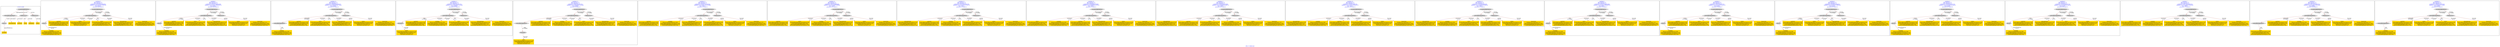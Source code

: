 digraph n0 {
fontcolor="blue"
remincross="true"
label="s08-s-17-edited.xml"
subgraph cluster_0 {
label="1-correct model"
n2[style="filled",color="white",fillcolor="lightgray",label="CulturalHeritageObject1"];
n3[style="filled",color="white",fillcolor="lightgray",label="Person1"];
n4[shape="plaintext",style="filled",fillcolor="gold",label="DESCRIPTION"];
n5[shape="plaintext",style="filled",fillcolor="gold",label="CAPTION"];
n6[shape="plaintext",style="filled",fillcolor="gold",label="TITLE"];
n7[shape="plaintext",style="filled",fillcolor="gold",label="AUTHOR"];
n8[style="filled",color="white",fillcolor="lightgray",label="EuropeanaAggregation1"];
n9[style="filled",color="white",fillcolor="lightgray",label="WebResource1"];
n10[style="filled",color="white",fillcolor="lightgray",label="WebResource2"];
n11[shape="plaintext",style="filled",fillcolor="gold",label="IMAGESRC"];
n12[shape="plaintext",style="filled",fillcolor="gold",label="VIDEO"];
}
subgraph cluster_1 {
label="candidate 0\nlink coherence:1.0\nnode coherence:1.0\nconfidence:0.38119923874659695\nmapping score:0.543733079582199\ncost:8.99954\n-precision:0.89-recall:0.8"
n14[style="filled",color="white",fillcolor="lightgray",label="CulturalHeritageObject1"];
n15[style="filled",color="white",fillcolor="lightgray",label="Person1"];
n16[style="filled",color="white",fillcolor="lightgray",label="EuropeanaAggregation1"];
n17[style="filled",color="white",fillcolor="lightgray",label="WebResource1"];
n18[shape="plaintext",style="filled",fillcolor="gold",label="IMAGESRC\n[WebResource,classLink,0.747]\n[Person,biographicalInformation,0.105]\n[CulturalHeritageObject,description,0.096]\n[CulturalHeritageObject,title,0.052]"];
n19[shape="plaintext",style="filled",fillcolor="gold",label="CAPTION\n[CulturalHeritageObject,provenance,0.307]\n[CulturalHeritageObject,description,0.284]\n[CulturalHeritageObject,title,0.243]\n[Person,biographicalInformation,0.166]"];
n20[shape="plaintext",style="filled",fillcolor="gold",label="VIDEO\n[CulturalHeritageObject,provenance,0.255]\n[CulturalHeritageObject,medium,0.254]\n[WebResource,classLink,0.25]\n[Document,classLink,0.241]"];
n21[shape="plaintext",style="filled",fillcolor="gold",label="TITLE\n[CulturalHeritageObject,description,0.346]\n[CulturalHeritageObject,title,0.265]\n[Person,biographicalInformation,0.235]\n[CulturalHeritageObject,provenance,0.154]"];
n22[shape="plaintext",style="filled",fillcolor="gold",label="AUTHOR\n[Person,nameOfThePerson,0.338]\n[CulturalHeritageObject,description,0.242]\n[CulturalHeritageObject,provenance,0.216]\n[CulturalHeritageObject,title,0.204]"];
n23[shape="plaintext",style="filled",fillcolor="gold",label="DESCRIPTION\n[CulturalHeritageObject,description,0.375]\n[Person,biographicalInformation,0.312]\n[CulturalHeritageObject,title,0.178]\n[CulturalHeritageObject,provenance,0.135]"];
}
subgraph cluster_2 {
label="candidate 1\nlink coherence:1.0\nnode coherence:1.0\nconfidence:0.38103372580291966\nmapping score:0.5436779086009732\ncost:8.99954\n-precision:0.89-recall:0.8"
n25[style="filled",color="white",fillcolor="lightgray",label="CulturalHeritageObject1"];
n26[style="filled",color="white",fillcolor="lightgray",label="Person1"];
n27[style="filled",color="white",fillcolor="lightgray",label="EuropeanaAggregation1"];
n28[style="filled",color="white",fillcolor="lightgray",label="WebResource1"];
n29[shape="plaintext",style="filled",fillcolor="gold",label="IMAGESRC\n[WebResource,classLink,0.747]\n[Person,biographicalInformation,0.105]\n[CulturalHeritageObject,description,0.096]\n[CulturalHeritageObject,title,0.052]"];
n30[shape="plaintext",style="filled",fillcolor="gold",label="CAPTION\n[CulturalHeritageObject,provenance,0.307]\n[CulturalHeritageObject,description,0.284]\n[CulturalHeritageObject,title,0.243]\n[Person,biographicalInformation,0.166]"];
n31[shape="plaintext",style="filled",fillcolor="gold",label="TITLE\n[CulturalHeritageObject,description,0.346]\n[CulturalHeritageObject,title,0.265]\n[Person,biographicalInformation,0.235]\n[CulturalHeritageObject,provenance,0.154]"];
n32[shape="plaintext",style="filled",fillcolor="gold",label="AUTHOR\n[Person,nameOfThePerson,0.338]\n[CulturalHeritageObject,description,0.242]\n[CulturalHeritageObject,provenance,0.216]\n[CulturalHeritageObject,title,0.204]"];
n33[shape="plaintext",style="filled",fillcolor="gold",label="DESCRIPTION\n[CulturalHeritageObject,description,0.375]\n[Person,biographicalInformation,0.312]\n[CulturalHeritageObject,title,0.178]\n[CulturalHeritageObject,provenance,0.135]"];
n34[shape="plaintext",style="filled",fillcolor="gold",label="VIDEO\n[CulturalHeritageObject,provenance,0.255]\n[CulturalHeritageObject,medium,0.254]\n[WebResource,classLink,0.25]\n[Document,classLink,0.241]"];
}
subgraph cluster_3 {
label="candidate 10\nlink coherence:1.0\nnode coherence:1.0\nconfidence:0.35869080003305287\nmapping score:0.5362302666776843\ncost:8.99969\n-precision:0.67-recall:0.6"
n36[style="filled",color="white",fillcolor="lightgray",label="CulturalHeritageObject1"];
n37[style="filled",color="white",fillcolor="lightgray",label="CulturalHeritageObject2"];
n38[style="filled",color="white",fillcolor="lightgray",label="EuropeanaAggregation1"];
n39[style="filled",color="white",fillcolor="lightgray",label="WebResource1"];
n40[shape="plaintext",style="filled",fillcolor="gold",label="AUTHOR\n[Person,nameOfThePerson,0.338]\n[CulturalHeritageObject,description,0.242]\n[CulturalHeritageObject,provenance,0.216]\n[CulturalHeritageObject,title,0.204]"];
n41[shape="plaintext",style="filled",fillcolor="gold",label="IMAGESRC\n[WebResource,classLink,0.747]\n[Person,biographicalInformation,0.105]\n[CulturalHeritageObject,description,0.096]\n[CulturalHeritageObject,title,0.052]"];
n42[shape="plaintext",style="filled",fillcolor="gold",label="CAPTION\n[CulturalHeritageObject,provenance,0.307]\n[CulturalHeritageObject,description,0.284]\n[CulturalHeritageObject,title,0.243]\n[Person,biographicalInformation,0.166]"];
n43[shape="plaintext",style="filled",fillcolor="gold",label="TITLE\n[CulturalHeritageObject,description,0.346]\n[CulturalHeritageObject,title,0.265]\n[Person,biographicalInformation,0.235]\n[CulturalHeritageObject,provenance,0.154]"];
n44[shape="plaintext",style="filled",fillcolor="gold",label="DESCRIPTION\n[CulturalHeritageObject,description,0.375]\n[Person,biographicalInformation,0.312]\n[CulturalHeritageObject,title,0.178]\n[CulturalHeritageObject,provenance,0.135]"];
n45[shape="plaintext",style="filled",fillcolor="gold",label="VIDEO\n[CulturalHeritageObject,provenance,0.255]\n[CulturalHeritageObject,medium,0.254]\n[WebResource,classLink,0.25]\n[Document,classLink,0.241]"];
}
subgraph cluster_4 {
label="candidate 11\nlink coherence:1.0\nnode coherence:1.0\nconfidence:0.3586205912927453\nmapping score:0.5362068637642484\ncost:8.99969\n-precision:0.67-recall:0.6"
n47[style="filled",color="white",fillcolor="lightgray",label="CulturalHeritageObject1"];
n48[style="filled",color="white",fillcolor="lightgray",label="Document1"];
n49[style="filled",color="white",fillcolor="lightgray",label="EuropeanaAggregation1"];
n50[style="filled",color="white",fillcolor="lightgray",label="WebResource1"];
n51[shape="plaintext",style="filled",fillcolor="gold",label="IMAGESRC\n[WebResource,classLink,0.747]\n[Person,biographicalInformation,0.105]\n[CulturalHeritageObject,description,0.096]\n[CulturalHeritageObject,title,0.052]"];
n52[shape="plaintext",style="filled",fillcolor="gold",label="CAPTION\n[CulturalHeritageObject,provenance,0.307]\n[CulturalHeritageObject,description,0.284]\n[CulturalHeritageObject,title,0.243]\n[Person,biographicalInformation,0.166]"];
n53[shape="plaintext",style="filled",fillcolor="gold",label="AUTHOR\n[Person,nameOfThePerson,0.338]\n[CulturalHeritageObject,description,0.242]\n[CulturalHeritageObject,provenance,0.216]\n[CulturalHeritageObject,title,0.204]"];
n54[shape="plaintext",style="filled",fillcolor="gold",label="TITLE\n[CulturalHeritageObject,description,0.346]\n[CulturalHeritageObject,title,0.265]\n[Person,biographicalInformation,0.235]\n[CulturalHeritageObject,provenance,0.154]"];
n55[shape="plaintext",style="filled",fillcolor="gold",label="VIDEO\n[CulturalHeritageObject,provenance,0.255]\n[CulturalHeritageObject,medium,0.254]\n[WebResource,classLink,0.25]\n[Document,classLink,0.241]"];
n56[shape="plaintext",style="filled",fillcolor="gold",label="DESCRIPTION\n[CulturalHeritageObject,description,0.375]\n[Person,biographicalInformation,0.312]\n[CulturalHeritageObject,title,0.178]\n[CulturalHeritageObject,provenance,0.135]"];
}
subgraph cluster_5 {
label="candidate 12\nlink coherence:1.0\nnode coherence:1.0\nconfidence:0.3586205912927453\nmapping score:0.5362068637642484\ncost:9.99968\n-precision:0.6-recall:0.6"
n58[style="filled",color="white",fillcolor="lightgray",label="CulturalHeritageObject1"];
n59[style="filled",color="white",fillcolor="lightgray",label="CulturalHeritageObject2"];
n60[style="filled",color="white",fillcolor="lightgray",label="Document2"];
n61[style="filled",color="white",fillcolor="lightgray",label="EuropeanaAggregation1"];
n62[style="filled",color="white",fillcolor="lightgray",label="WebResource1"];
n63[shape="plaintext",style="filled",fillcolor="gold",label="IMAGESRC\n[WebResource,classLink,0.747]\n[Person,biographicalInformation,0.105]\n[CulturalHeritageObject,description,0.096]\n[CulturalHeritageObject,title,0.052]"];
n64[shape="plaintext",style="filled",fillcolor="gold",label="CAPTION\n[CulturalHeritageObject,provenance,0.307]\n[CulturalHeritageObject,description,0.284]\n[CulturalHeritageObject,title,0.243]\n[Person,biographicalInformation,0.166]"];
n65[shape="plaintext",style="filled",fillcolor="gold",label="AUTHOR\n[Person,nameOfThePerson,0.338]\n[CulturalHeritageObject,description,0.242]\n[CulturalHeritageObject,provenance,0.216]\n[CulturalHeritageObject,title,0.204]"];
n66[shape="plaintext",style="filled",fillcolor="gold",label="TITLE\n[CulturalHeritageObject,description,0.346]\n[CulturalHeritageObject,title,0.265]\n[Person,biographicalInformation,0.235]\n[CulturalHeritageObject,provenance,0.154]"];
n67[shape="plaintext",style="filled",fillcolor="gold",label="VIDEO\n[CulturalHeritageObject,provenance,0.255]\n[CulturalHeritageObject,medium,0.254]\n[WebResource,classLink,0.25]\n[Document,classLink,0.241]"];
n68[shape="plaintext",style="filled",fillcolor="gold",label="DESCRIPTION\n[CulturalHeritageObject,description,0.375]\n[Person,biographicalInformation,0.312]\n[CulturalHeritageObject,title,0.178]\n[CulturalHeritageObject,provenance,0.135]"];
}
subgraph cluster_6 {
label="candidate 13\nlink coherence:1.0\nnode coherence:1.0\nconfidence:0.34149227241282626\nmapping score:0.5582752019153865\ncost:7.99972\n-precision:0.5-recall:0.4"
n70[style="filled",color="white",fillcolor="lightgray",label="EuropeanaAggregation1"];
n71[style="filled",color="white",fillcolor="lightgray",label="CulturalHeritageObject1"];
n72[style="filled",color="white",fillcolor="lightgray",label="WebResource1"];
n73[shape="plaintext",style="filled",fillcolor="gold",label="IMAGESRC\n[WebResource,classLink,0.747]\n[Person,biographicalInformation,0.105]\n[CulturalHeritageObject,description,0.096]\n[CulturalHeritageObject,title,0.052]"];
n74[shape="plaintext",style="filled",fillcolor="gold",label="CAPTION\n[CulturalHeritageObject,provenance,0.307]\n[CulturalHeritageObject,description,0.284]\n[CulturalHeritageObject,title,0.243]\n[Person,biographicalInformation,0.166]"];
n75[shape="plaintext",style="filled",fillcolor="gold",label="AUTHOR\n[Person,nameOfThePerson,0.338]\n[CulturalHeritageObject,description,0.242]\n[CulturalHeritageObject,provenance,0.216]\n[CulturalHeritageObject,title,0.204]"];
n76[shape="plaintext",style="filled",fillcolor="gold",label="DESCRIPTION\n[CulturalHeritageObject,description,0.375]\n[Person,biographicalInformation,0.312]\n[CulturalHeritageObject,title,0.178]\n[CulturalHeritageObject,provenance,0.135]"];
n77[shape="plaintext",style="filled",fillcolor="gold",label="TITLE\n[CulturalHeritageObject,description,0.346]\n[CulturalHeritageObject,title,0.265]\n[Person,biographicalInformation,0.235]\n[CulturalHeritageObject,provenance,0.154]"];
n78[shape="plaintext",style="filled",fillcolor="gold",label="VIDEO\n[CulturalHeritageObject,provenance,0.255]\n[CulturalHeritageObject,medium,0.254]\n[WebResource,classLink,0.25]\n[Document,classLink,0.241]"];
}
subgraph cluster_7 {
label="candidate 14\nlink coherence:1.0\nnode coherence:1.0\nconfidence:0.340270708663859\nmapping score:0.557868013999064\ncost:7.99972\n-precision:0.62-recall:0.5"
n80[style="filled",color="white",fillcolor="lightgray",label="EuropeanaAggregation1"];
n81[style="filled",color="white",fillcolor="lightgray",label="CulturalHeritageObject1"];
n82[style="filled",color="white",fillcolor="lightgray",label="WebResource1"];
n83[shape="plaintext",style="filled",fillcolor="gold",label="IMAGESRC\n[WebResource,classLink,0.747]\n[Person,biographicalInformation,0.105]\n[CulturalHeritageObject,description,0.096]\n[CulturalHeritageObject,title,0.052]"];
n84[shape="plaintext",style="filled",fillcolor="gold",label="CAPTION\n[CulturalHeritageObject,provenance,0.307]\n[CulturalHeritageObject,description,0.284]\n[CulturalHeritageObject,title,0.243]\n[Person,biographicalInformation,0.166]"];
n85[shape="plaintext",style="filled",fillcolor="gold",label="TITLE\n[CulturalHeritageObject,description,0.346]\n[CulturalHeritageObject,title,0.265]\n[Person,biographicalInformation,0.235]\n[CulturalHeritageObject,provenance,0.154]"];
n86[shape="plaintext",style="filled",fillcolor="gold",label="AUTHOR\n[Person,nameOfThePerson,0.338]\n[CulturalHeritageObject,description,0.242]\n[CulturalHeritageObject,provenance,0.216]\n[CulturalHeritageObject,title,0.204]"];
n87[shape="plaintext",style="filled",fillcolor="gold",label="DESCRIPTION\n[CulturalHeritageObject,description,0.375]\n[Person,biographicalInformation,0.312]\n[CulturalHeritageObject,title,0.178]\n[CulturalHeritageObject,provenance,0.135]"];
n88[shape="plaintext",style="filled",fillcolor="gold",label="VIDEO\n[CulturalHeritageObject,provenance,0.255]\n[CulturalHeritageObject,medium,0.254]\n[WebResource,classLink,0.25]\n[Document,classLink,0.241]"];
}
subgraph cluster_8 {
label="candidate 15\nlink coherence:1.0\nnode coherence:1.0\nconfidence:0.33222836204091893\nmapping score:0.5551872317914174\ncost:7.99972\n-precision:0.5-recall:0.4"
n90[style="filled",color="white",fillcolor="lightgray",label="EuropeanaAggregation1"];
n91[style="filled",color="white",fillcolor="lightgray",label="CulturalHeritageObject1"];
n92[style="filled",color="white",fillcolor="lightgray",label="WebResource1"];
n93[shape="plaintext",style="filled",fillcolor="gold",label="IMAGESRC\n[WebResource,classLink,0.747]\n[Person,biographicalInformation,0.105]\n[CulturalHeritageObject,description,0.096]\n[CulturalHeritageObject,title,0.052]"];
n94[shape="plaintext",style="filled",fillcolor="gold",label="DESCRIPTION\n[CulturalHeritageObject,description,0.375]\n[Person,biographicalInformation,0.312]\n[CulturalHeritageObject,title,0.178]\n[CulturalHeritageObject,provenance,0.135]"];
n95[shape="plaintext",style="filled",fillcolor="gold",label="CAPTION\n[CulturalHeritageObject,provenance,0.307]\n[CulturalHeritageObject,description,0.284]\n[CulturalHeritageObject,title,0.243]\n[Person,biographicalInformation,0.166]"];
n96[shape="plaintext",style="filled",fillcolor="gold",label="AUTHOR\n[Person,nameOfThePerson,0.338]\n[CulturalHeritageObject,description,0.242]\n[CulturalHeritageObject,provenance,0.216]\n[CulturalHeritageObject,title,0.204]"];
n97[shape="plaintext",style="filled",fillcolor="gold",label="TITLE\n[CulturalHeritageObject,description,0.346]\n[CulturalHeritageObject,title,0.265]\n[Person,biographicalInformation,0.235]\n[CulturalHeritageObject,provenance,0.154]"];
n98[shape="plaintext",style="filled",fillcolor="gold",label="VIDEO\n[CulturalHeritageObject,provenance,0.255]\n[CulturalHeritageObject,medium,0.254]\n[WebResource,classLink,0.25]\n[Document,classLink,0.241]"];
}
subgraph cluster_9 {
label="candidate 16\nlink coherence:1.0\nnode coherence:1.0\nconfidence:0.33164849611028907\nmapping score:0.5549939431478741\ncost:7.99972\n-precision:0.5-recall:0.4"
n100[style="filled",color="white",fillcolor="lightgray",label="EuropeanaAggregation1"];
n101[style="filled",color="white",fillcolor="lightgray",label="CulturalHeritageObject1"];
n102[style="filled",color="white",fillcolor="lightgray",label="WebResource1"];
n103[shape="plaintext",style="filled",fillcolor="gold",label="IMAGESRC\n[WebResource,classLink,0.747]\n[Person,biographicalInformation,0.105]\n[CulturalHeritageObject,description,0.096]\n[CulturalHeritageObject,title,0.052]"];
n104[shape="plaintext",style="filled",fillcolor="gold",label="TITLE\n[CulturalHeritageObject,description,0.346]\n[CulturalHeritageObject,title,0.265]\n[Person,biographicalInformation,0.235]\n[CulturalHeritageObject,provenance,0.154]"];
n105[shape="plaintext",style="filled",fillcolor="gold",label="AUTHOR\n[Person,nameOfThePerson,0.338]\n[CulturalHeritageObject,description,0.242]\n[CulturalHeritageObject,provenance,0.216]\n[CulturalHeritageObject,title,0.204]"];
n106[shape="plaintext",style="filled",fillcolor="gold",label="CAPTION\n[CulturalHeritageObject,provenance,0.307]\n[CulturalHeritageObject,description,0.284]\n[CulturalHeritageObject,title,0.243]\n[Person,biographicalInformation,0.166]"];
n107[shape="plaintext",style="filled",fillcolor="gold",label="DESCRIPTION\n[CulturalHeritageObject,description,0.375]\n[Person,biographicalInformation,0.312]\n[CulturalHeritageObject,title,0.178]\n[CulturalHeritageObject,provenance,0.135]"];
n108[shape="plaintext",style="filled",fillcolor="gold",label="VIDEO\n[CulturalHeritageObject,provenance,0.255]\n[CulturalHeritageObject,medium,0.254]\n[WebResource,classLink,0.25]\n[Document,classLink,0.241]"];
}
subgraph cluster_10 {
label="candidate 17\nlink coherence:1.0\nnode coherence:1.0\nconfidence:0.3250919591475993\nmapping score:0.5528084308269775\ncost:7.99972\n-precision:0.62-recall:0.5"
n110[style="filled",color="white",fillcolor="lightgray",label="EuropeanaAggregation1"];
n111[style="filled",color="white",fillcolor="lightgray",label="CulturalHeritageObject1"];
n112[style="filled",color="white",fillcolor="lightgray",label="WebResource1"];
n113[shape="plaintext",style="filled",fillcolor="gold",label="IMAGESRC\n[WebResource,classLink,0.747]\n[Person,biographicalInformation,0.105]\n[CulturalHeritageObject,description,0.096]\n[CulturalHeritageObject,title,0.052]"];
n114[shape="plaintext",style="filled",fillcolor="gold",label="DESCRIPTION\n[CulturalHeritageObject,description,0.375]\n[Person,biographicalInformation,0.312]\n[CulturalHeritageObject,title,0.178]\n[CulturalHeritageObject,provenance,0.135]"];
n115[shape="plaintext",style="filled",fillcolor="gold",label="CAPTION\n[CulturalHeritageObject,provenance,0.307]\n[CulturalHeritageObject,description,0.284]\n[CulturalHeritageObject,title,0.243]\n[Person,biographicalInformation,0.166]"];
n116[shape="plaintext",style="filled",fillcolor="gold",label="TITLE\n[CulturalHeritageObject,description,0.346]\n[CulturalHeritageObject,title,0.265]\n[Person,biographicalInformation,0.235]\n[CulturalHeritageObject,provenance,0.154]"];
n117[shape="plaintext",style="filled",fillcolor="gold",label="AUTHOR\n[Person,nameOfThePerson,0.338]\n[CulturalHeritageObject,description,0.242]\n[CulturalHeritageObject,provenance,0.216]\n[CulturalHeritageObject,title,0.204]"];
n118[shape="plaintext",style="filled",fillcolor="gold",label="VIDEO\n[CulturalHeritageObject,provenance,0.255]\n[CulturalHeritageObject,medium,0.254]\n[WebResource,classLink,0.25]\n[Document,classLink,0.241]"];
}
subgraph cluster_11 {
label="candidate 18\nlink coherence:1.0\nnode coherence:1.0\nconfidence:0.323606149487349\nmapping score:0.5523131609402274\ncost:7.99972\n-precision:0.38-recall:0.3"
n120[style="filled",color="white",fillcolor="lightgray",label="EuropeanaAggregation1"];
n121[style="filled",color="white",fillcolor="lightgray",label="CulturalHeritageObject1"];
n122[style="filled",color="white",fillcolor="lightgray",label="WebResource1"];
n123[shape="plaintext",style="filled",fillcolor="gold",label="IMAGESRC\n[WebResource,classLink,0.747]\n[Person,biographicalInformation,0.105]\n[CulturalHeritageObject,description,0.096]\n[CulturalHeritageObject,title,0.052]"];
n124[shape="plaintext",style="filled",fillcolor="gold",label="DESCRIPTION\n[CulturalHeritageObject,description,0.375]\n[Person,biographicalInformation,0.312]\n[CulturalHeritageObject,title,0.178]\n[CulturalHeritageObject,provenance,0.135]"];
n125[shape="plaintext",style="filled",fillcolor="gold",label="AUTHOR\n[Person,nameOfThePerson,0.338]\n[CulturalHeritageObject,description,0.242]\n[CulturalHeritageObject,provenance,0.216]\n[CulturalHeritageObject,title,0.204]"];
n126[shape="plaintext",style="filled",fillcolor="gold",label="CAPTION\n[CulturalHeritageObject,provenance,0.307]\n[CulturalHeritageObject,description,0.284]\n[CulturalHeritageObject,title,0.243]\n[Person,biographicalInformation,0.166]"];
n127[shape="plaintext",style="filled",fillcolor="gold",label="TITLE\n[CulturalHeritageObject,description,0.346]\n[CulturalHeritageObject,title,0.265]\n[Person,biographicalInformation,0.235]\n[CulturalHeritageObject,provenance,0.154]"];
n128[shape="plaintext",style="filled",fillcolor="gold",label="VIDEO\n[CulturalHeritageObject,provenance,0.255]\n[CulturalHeritageObject,medium,0.254]\n[WebResource,classLink,0.25]\n[Document,classLink,0.241]"];
}
subgraph cluster_12 {
label="candidate 19\nlink coherence:1.0\nnode coherence:1.0\nconfidence:0.3167849294834395\nmapping score:0.5500394209389242\ncost:7.99972\n-precision:0.5-recall:0.4"
n130[style="filled",color="white",fillcolor="lightgray",label="EuropeanaAggregation1"];
n131[style="filled",color="white",fillcolor="lightgray",label="CulturalHeritageObject1"];
n132[style="filled",color="white",fillcolor="lightgray",label="WebResource1"];
n133[shape="plaintext",style="filled",fillcolor="gold",label="IMAGESRC\n[WebResource,classLink,0.747]\n[Person,biographicalInformation,0.105]\n[CulturalHeritageObject,description,0.096]\n[CulturalHeritageObject,title,0.052]"];
n134[shape="plaintext",style="filled",fillcolor="gold",label="DESCRIPTION\n[CulturalHeritageObject,description,0.375]\n[Person,biographicalInformation,0.312]\n[CulturalHeritageObject,title,0.178]\n[CulturalHeritageObject,provenance,0.135]"];
n135[shape="plaintext",style="filled",fillcolor="gold",label="AUTHOR\n[Person,nameOfThePerson,0.338]\n[CulturalHeritageObject,description,0.242]\n[CulturalHeritageObject,provenance,0.216]\n[CulturalHeritageObject,title,0.204]"];
n136[shape="plaintext",style="filled",fillcolor="gold",label="TITLE\n[CulturalHeritageObject,description,0.346]\n[CulturalHeritageObject,title,0.265]\n[Person,biographicalInformation,0.235]\n[CulturalHeritageObject,provenance,0.154]"];
n137[shape="plaintext",style="filled",fillcolor="gold",label="CAPTION\n[CulturalHeritageObject,provenance,0.307]\n[CulturalHeritageObject,description,0.284]\n[CulturalHeritageObject,title,0.243]\n[Person,biographicalInformation,0.166]"];
n138[shape="plaintext",style="filled",fillcolor="gold",label="VIDEO\n[CulturalHeritageObject,provenance,0.255]\n[CulturalHeritageObject,medium,0.254]\n[WebResource,classLink,0.25]\n[Document,classLink,0.241]"];
}
subgraph cluster_13 {
label="candidate 2\nlink coherence:1.0\nnode coherence:1.0\nconfidence:0.38103372580291966\nmapping score:0.5436779086009732\ncost:8.99971\n-precision:0.78-recall:0.7"
n140[style="filled",color="white",fillcolor="lightgray",label="CulturalHeritageObject1"];
n141[style="filled",color="white",fillcolor="lightgray",label="Person2"];
n142[style="filled",color="white",fillcolor="lightgray",label="EuropeanaAggregation1"];
n143[style="filled",color="white",fillcolor="lightgray",label="WebResource1"];
n144[shape="plaintext",style="filled",fillcolor="gold",label="AUTHOR\n[Person,nameOfThePerson,0.338]\n[CulturalHeritageObject,description,0.242]\n[CulturalHeritageObject,provenance,0.216]\n[CulturalHeritageObject,title,0.204]"];
n145[shape="plaintext",style="filled",fillcolor="gold",label="IMAGESRC\n[WebResource,classLink,0.747]\n[Person,biographicalInformation,0.105]\n[CulturalHeritageObject,description,0.096]\n[CulturalHeritageObject,title,0.052]"];
n146[shape="plaintext",style="filled",fillcolor="gold",label="CAPTION\n[CulturalHeritageObject,provenance,0.307]\n[CulturalHeritageObject,description,0.284]\n[CulturalHeritageObject,title,0.243]\n[Person,biographicalInformation,0.166]"];
n147[shape="plaintext",style="filled",fillcolor="gold",label="TITLE\n[CulturalHeritageObject,description,0.346]\n[CulturalHeritageObject,title,0.265]\n[Person,biographicalInformation,0.235]\n[CulturalHeritageObject,provenance,0.154]"];
n148[shape="plaintext",style="filled",fillcolor="gold",label="DESCRIPTION\n[CulturalHeritageObject,description,0.375]\n[Person,biographicalInformation,0.312]\n[CulturalHeritageObject,title,0.178]\n[CulturalHeritageObject,provenance,0.135]"];
n149[shape="plaintext",style="filled",fillcolor="gold",label="VIDEO\n[CulturalHeritageObject,provenance,0.255]\n[CulturalHeritageObject,medium,0.254]\n[WebResource,classLink,0.25]\n[Document,classLink,0.241]"];
}
subgraph cluster_14 {
label="candidate 3\nlink coherence:1.0\nnode coherence:1.0\nconfidence:0.3626136344337257\nmapping score:0.5375378781445752\ncost:8.99954\n-precision:0.78-recall:0.7"
n151[style="filled",color="white",fillcolor="lightgray",label="CulturalHeritageObject1"];
n152[style="filled",color="white",fillcolor="lightgray",label="Person1"];
n153[style="filled",color="white",fillcolor="lightgray",label="EuropeanaAggregation1"];
n154[style="filled",color="white",fillcolor="lightgray",label="WebResource1"];
n155[shape="plaintext",style="filled",fillcolor="gold",label="IMAGESRC\n[WebResource,classLink,0.747]\n[Person,biographicalInformation,0.105]\n[CulturalHeritageObject,description,0.096]\n[CulturalHeritageObject,title,0.052]"];
n156[shape="plaintext",style="filled",fillcolor="gold",label="CAPTION\n[CulturalHeritageObject,provenance,0.307]\n[CulturalHeritageObject,description,0.284]\n[CulturalHeritageObject,title,0.243]\n[Person,biographicalInformation,0.166]"];
n157[shape="plaintext",style="filled",fillcolor="gold",label="TITLE\n[CulturalHeritageObject,description,0.346]\n[CulturalHeritageObject,title,0.265]\n[Person,biographicalInformation,0.235]\n[CulturalHeritageObject,provenance,0.154]"];
n158[shape="plaintext",style="filled",fillcolor="gold",label="AUTHOR\n[Person,nameOfThePerson,0.338]\n[CulturalHeritageObject,description,0.242]\n[CulturalHeritageObject,provenance,0.216]\n[CulturalHeritageObject,title,0.204]"];
n159[shape="plaintext",style="filled",fillcolor="gold",label="DESCRIPTION\n[CulturalHeritageObject,description,0.375]\n[Person,biographicalInformation,0.312]\n[CulturalHeritageObject,title,0.178]\n[CulturalHeritageObject,provenance,0.135]"];
n160[shape="plaintext",style="filled",fillcolor="gold",label="VIDEO\n[CulturalHeritageObject,provenance,0.255]\n[CulturalHeritageObject,medium,0.254]\n[WebResource,classLink,0.25]\n[Document,classLink,0.241]"];
}
subgraph cluster_15 {
label="candidate 4\nlink coherence:1.0\nnode coherence:1.0\nconfidence:0.3619698132644529\nmapping score:0.5373232710881509\ncost:8.99954\n-precision:0.67-recall:0.6"
n162[style="filled",color="white",fillcolor="lightgray",label="CulturalHeritageObject1"];
n163[style="filled",color="white",fillcolor="lightgray",label="Person1"];
n164[style="filled",color="white",fillcolor="lightgray",label="EuropeanaAggregation1"];
n165[style="filled",color="white",fillcolor="lightgray",label="WebResource1"];
n166[shape="plaintext",style="filled",fillcolor="gold",label="IMAGESRC\n[WebResource,classLink,0.747]\n[Person,biographicalInformation,0.105]\n[CulturalHeritageObject,description,0.096]\n[CulturalHeritageObject,title,0.052]"];
n167[shape="plaintext",style="filled",fillcolor="gold",label="CAPTION\n[CulturalHeritageObject,provenance,0.307]\n[CulturalHeritageObject,description,0.284]\n[CulturalHeritageObject,title,0.243]\n[Person,biographicalInformation,0.166]"];
n168[shape="plaintext",style="filled",fillcolor="gold",label="VIDEO\n[CulturalHeritageObject,provenance,0.255]\n[CulturalHeritageObject,medium,0.254]\n[WebResource,classLink,0.25]\n[Document,classLink,0.241]"];
n169[shape="plaintext",style="filled",fillcolor="gold",label="DESCRIPTION\n[CulturalHeritageObject,description,0.375]\n[Person,biographicalInformation,0.312]\n[CulturalHeritageObject,title,0.178]\n[CulturalHeritageObject,provenance,0.135]"];
n170[shape="plaintext",style="filled",fillcolor="gold",label="AUTHOR\n[Person,nameOfThePerson,0.338]\n[CulturalHeritageObject,description,0.242]\n[CulturalHeritageObject,provenance,0.216]\n[CulturalHeritageObject,title,0.204]"];
n171[shape="plaintext",style="filled",fillcolor="gold",label="TITLE\n[CulturalHeritageObject,description,0.346]\n[CulturalHeritageObject,title,0.265]\n[Person,biographicalInformation,0.235]\n[CulturalHeritageObject,provenance,0.154]"];
}
subgraph cluster_16 {
label="candidate 5\nlink coherence:1.0\nnode coherence:1.0\nconfidence:0.3618043003207756\nmapping score:0.5372681001069252\ncost:8.99954\n-precision:0.67-recall:0.6"
n173[style="filled",color="white",fillcolor="lightgray",label="CulturalHeritageObject1"];
n174[style="filled",color="white",fillcolor="lightgray",label="Person1"];
n175[style="filled",color="white",fillcolor="lightgray",label="EuropeanaAggregation1"];
n176[style="filled",color="white",fillcolor="lightgray",label="WebResource1"];
n177[shape="plaintext",style="filled",fillcolor="gold",label="IMAGESRC\n[WebResource,classLink,0.747]\n[Person,biographicalInformation,0.105]\n[CulturalHeritageObject,description,0.096]\n[CulturalHeritageObject,title,0.052]"];
n178[shape="plaintext",style="filled",fillcolor="gold",label="CAPTION\n[CulturalHeritageObject,provenance,0.307]\n[CulturalHeritageObject,description,0.284]\n[CulturalHeritageObject,title,0.243]\n[Person,biographicalInformation,0.166]"];
n179[shape="plaintext",style="filled",fillcolor="gold",label="DESCRIPTION\n[CulturalHeritageObject,description,0.375]\n[Person,biographicalInformation,0.312]\n[CulturalHeritageObject,title,0.178]\n[CulturalHeritageObject,provenance,0.135]"];
n180[shape="plaintext",style="filled",fillcolor="gold",label="AUTHOR\n[Person,nameOfThePerson,0.338]\n[CulturalHeritageObject,description,0.242]\n[CulturalHeritageObject,provenance,0.216]\n[CulturalHeritageObject,title,0.204]"];
n181[shape="plaintext",style="filled",fillcolor="gold",label="TITLE\n[CulturalHeritageObject,description,0.346]\n[CulturalHeritageObject,title,0.265]\n[Person,biographicalInformation,0.235]\n[CulturalHeritageObject,provenance,0.154]"];
n182[shape="plaintext",style="filled",fillcolor="gold",label="VIDEO\n[CulturalHeritageObject,provenance,0.255]\n[CulturalHeritageObject,medium,0.254]\n[WebResource,classLink,0.25]\n[Document,classLink,0.241]"];
}
subgraph cluster_17 {
label="candidate 6\nlink coherence:1.0\nnode coherence:1.0\nconfidence:0.3618043003207756\nmapping score:0.5372681001069252\ncost:8.99971\n-precision:0.56-recall:0.5"
n184[style="filled",color="white",fillcolor="lightgray",label="CulturalHeritageObject1"];
n185[style="filled",color="white",fillcolor="lightgray",label="Person2"];
n186[style="filled",color="white",fillcolor="lightgray",label="EuropeanaAggregation1"];
n187[style="filled",color="white",fillcolor="lightgray",label="WebResource1"];
n188[shape="plaintext",style="filled",fillcolor="gold",label="AUTHOR\n[Person,nameOfThePerson,0.338]\n[CulturalHeritageObject,description,0.242]\n[CulturalHeritageObject,provenance,0.216]\n[CulturalHeritageObject,title,0.204]"];
n189[shape="plaintext",style="filled",fillcolor="gold",label="IMAGESRC\n[WebResource,classLink,0.747]\n[Person,biographicalInformation,0.105]\n[CulturalHeritageObject,description,0.096]\n[CulturalHeritageObject,title,0.052]"];
n190[shape="plaintext",style="filled",fillcolor="gold",label="CAPTION\n[CulturalHeritageObject,provenance,0.307]\n[CulturalHeritageObject,description,0.284]\n[CulturalHeritageObject,title,0.243]\n[Person,biographicalInformation,0.166]"];
n191[shape="plaintext",style="filled",fillcolor="gold",label="DESCRIPTION\n[CulturalHeritageObject,description,0.375]\n[Person,biographicalInformation,0.312]\n[CulturalHeritageObject,title,0.178]\n[CulturalHeritageObject,provenance,0.135]"];
n192[shape="plaintext",style="filled",fillcolor="gold",label="TITLE\n[CulturalHeritageObject,description,0.346]\n[CulturalHeritageObject,title,0.265]\n[Person,biographicalInformation,0.235]\n[CulturalHeritageObject,provenance,0.154]"];
n193[shape="plaintext",style="filled",fillcolor="gold",label="VIDEO\n[CulturalHeritageObject,provenance,0.255]\n[CulturalHeritageObject,medium,0.254]\n[WebResource,classLink,0.25]\n[Document,classLink,0.241]"];
}
subgraph cluster_18 {
label="candidate 7\nlink coherence:1.0\nnode coherence:1.0\nconfidence:0.36072169789497033\nmapping score:0.5646850104094345\ncost:7.99972\n-precision:0.75-recall:0.6"
n195[style="filled",color="white",fillcolor="lightgray",label="EuropeanaAggregation1"];
n196[style="filled",color="white",fillcolor="lightgray",label="CulturalHeritageObject1"];
n197[style="filled",color="white",fillcolor="lightgray",label="WebResource1"];
n198[shape="plaintext",style="filled",fillcolor="gold",label="IMAGESRC\n[WebResource,classLink,0.747]\n[Person,biographicalInformation,0.105]\n[CulturalHeritageObject,description,0.096]\n[CulturalHeritageObject,title,0.052]"];
n199[shape="plaintext",style="filled",fillcolor="gold",label="CAPTION\n[CulturalHeritageObject,provenance,0.307]\n[CulturalHeritageObject,description,0.284]\n[CulturalHeritageObject,title,0.243]\n[Person,biographicalInformation,0.166]"];
n200[shape="plaintext",style="filled",fillcolor="gold",label="AUTHOR\n[Person,nameOfThePerson,0.338]\n[CulturalHeritageObject,description,0.242]\n[CulturalHeritageObject,provenance,0.216]\n[CulturalHeritageObject,title,0.204]"];
n201[shape="plaintext",style="filled",fillcolor="gold",label="TITLE\n[CulturalHeritageObject,description,0.346]\n[CulturalHeritageObject,title,0.265]\n[Person,biographicalInformation,0.235]\n[CulturalHeritageObject,provenance,0.154]"];
n202[shape="plaintext",style="filled",fillcolor="gold",label="DESCRIPTION\n[CulturalHeritageObject,description,0.375]\n[Person,biographicalInformation,0.312]\n[CulturalHeritageObject,title,0.178]\n[CulturalHeritageObject,provenance,0.135]"];
n203[shape="plaintext",style="filled",fillcolor="gold",label="VIDEO\n[CulturalHeritageObject,provenance,0.255]\n[CulturalHeritageObject,medium,0.254]\n[WebResource,classLink,0.25]\n[Document,classLink,0.241]"];
}
subgraph cluster_19 {
label="candidate 8\nlink coherence:1.0\nnode coherence:1.0\nconfidence:0.36072169789497033\nmapping score:0.5369072326316567\ncost:8.99969\n-precision:0.56-recall:0.5"
n205[style="filled",color="white",fillcolor="lightgray",label="CulturalHeritageObject1"];
n206[style="filled",color="white",fillcolor="lightgray",label="CulturalHeritageObject2"];
n207[style="filled",color="white",fillcolor="lightgray",label="EuropeanaAggregation1"];
n208[style="filled",color="white",fillcolor="lightgray",label="WebResource1"];
n209[shape="plaintext",style="filled",fillcolor="gold",label="TITLE\n[CulturalHeritageObject,description,0.346]\n[CulturalHeritageObject,title,0.265]\n[Person,biographicalInformation,0.235]\n[CulturalHeritageObject,provenance,0.154]"];
n210[shape="plaintext",style="filled",fillcolor="gold",label="IMAGESRC\n[WebResource,classLink,0.747]\n[Person,biographicalInformation,0.105]\n[CulturalHeritageObject,description,0.096]\n[CulturalHeritageObject,title,0.052]"];
n211[shape="plaintext",style="filled",fillcolor="gold",label="CAPTION\n[CulturalHeritageObject,provenance,0.307]\n[CulturalHeritageObject,description,0.284]\n[CulturalHeritageObject,title,0.243]\n[Person,biographicalInformation,0.166]"];
n212[shape="plaintext",style="filled",fillcolor="gold",label="AUTHOR\n[Person,nameOfThePerson,0.338]\n[CulturalHeritageObject,description,0.242]\n[CulturalHeritageObject,provenance,0.216]\n[CulturalHeritageObject,title,0.204]"];
n213[shape="plaintext",style="filled",fillcolor="gold",label="DESCRIPTION\n[CulturalHeritageObject,description,0.375]\n[Person,biographicalInformation,0.312]\n[CulturalHeritageObject,title,0.178]\n[CulturalHeritageObject,provenance,0.135]"];
n214[shape="plaintext",style="filled",fillcolor="gold",label="VIDEO\n[CulturalHeritageObject,provenance,0.255]\n[CulturalHeritageObject,medium,0.254]\n[WebResource,classLink,0.25]\n[Document,classLink,0.241]"];
}
subgraph cluster_20 {
label="candidate 9\nlink coherence:1.0\nnode coherence:1.0\nconfidence:0.35885631297673015\nmapping score:0.53628543765891\ncost:8.99969\n-precision:0.67-recall:0.6"
n216[style="filled",color="white",fillcolor="lightgray",label="CulturalHeritageObject1"];
n217[style="filled",color="white",fillcolor="lightgray",label="CulturalHeritageObject2"];
n218[style="filled",color="white",fillcolor="lightgray",label="EuropeanaAggregation1"];
n219[style="filled",color="white",fillcolor="lightgray",label="WebResource1"];
n220[shape="plaintext",style="filled",fillcolor="gold",label="AUTHOR\n[Person,nameOfThePerson,0.338]\n[CulturalHeritageObject,description,0.242]\n[CulturalHeritageObject,provenance,0.216]\n[CulturalHeritageObject,title,0.204]"];
n221[shape="plaintext",style="filled",fillcolor="gold",label="IMAGESRC\n[WebResource,classLink,0.747]\n[Person,biographicalInformation,0.105]\n[CulturalHeritageObject,description,0.096]\n[CulturalHeritageObject,title,0.052]"];
n222[shape="plaintext",style="filled",fillcolor="gold",label="CAPTION\n[CulturalHeritageObject,provenance,0.307]\n[CulturalHeritageObject,description,0.284]\n[CulturalHeritageObject,title,0.243]\n[Person,biographicalInformation,0.166]"];
n223[shape="plaintext",style="filled",fillcolor="gold",label="VIDEO\n[CulturalHeritageObject,provenance,0.255]\n[CulturalHeritageObject,medium,0.254]\n[WebResource,classLink,0.25]\n[Document,classLink,0.241]"];
n224[shape="plaintext",style="filled",fillcolor="gold",label="TITLE\n[CulturalHeritageObject,description,0.346]\n[CulturalHeritageObject,title,0.265]\n[Person,biographicalInformation,0.235]\n[CulturalHeritageObject,provenance,0.154]"];
n225[shape="plaintext",style="filled",fillcolor="gold",label="DESCRIPTION\n[CulturalHeritageObject,description,0.375]\n[Person,biographicalInformation,0.312]\n[CulturalHeritageObject,title,0.178]\n[CulturalHeritageObject,provenance,0.135]"];
}
n2 -> n3[color="brown",fontcolor="black",label="creator"]
n2 -> n4[color="brown",fontcolor="black",label="description"]
n2 -> n5[color="brown",fontcolor="black",label="provenance"]
n2 -> n6[color="brown",fontcolor="black",label="title"]
n3 -> n7[color="brown",fontcolor="black",label="nameOfThePerson"]
n8 -> n2[color="brown",fontcolor="black",label="aggregatedCHO"]
n8 -> n9[color="brown",fontcolor="black",label="hasView"]
n8 -> n10[color="brown",fontcolor="black",label="hasView"]
n9 -> n11[color="brown",fontcolor="black",label="classLink"]
n10 -> n12[color="brown",fontcolor="black",label="classLink"]
n14 -> n15[color="brown",fontcolor="black",label="creator\nw=0.99982"]
n16 -> n14[color="brown",fontcolor="black",label="aggregatedCHO\nw=0.99986"]
n16 -> n17[color="brown",fontcolor="black",label="hasView\nw=0.99986"]
n17 -> n18[color="brown",fontcolor="black",label="classLink\nw=1.0"]
n14 -> n19[color="brown",fontcolor="black",label="provenance\nw=1.0"]
n14 -> n20[color="brown",fontcolor="black",label="provenance\nw=1.0"]
n14 -> n21[color="brown",fontcolor="black",label="title\nw=1.0"]
n15 -> n22[color="brown",fontcolor="black",label="nameOfThePerson\nw=1.0"]
n14 -> n23[color="brown",fontcolor="black",label="description\nw=1.0"]
n25 -> n26[color="brown",fontcolor="black",label="creator\nw=0.99982"]
n27 -> n25[color="brown",fontcolor="black",label="aggregatedCHO\nw=0.99986"]
n27 -> n28[color="brown",fontcolor="black",label="hasView\nw=0.99986"]
n28 -> n29[color="brown",fontcolor="black",label="classLink\nw=1.0"]
n25 -> n30[color="brown",fontcolor="black",label="provenance\nw=1.0"]
n25 -> n31[color="brown",fontcolor="black",label="title\nw=1.0"]
n26 -> n32[color="brown",fontcolor="black",label="nameOfThePerson\nw=1.0"]
n25 -> n33[color="brown",fontcolor="black",label="description\nw=1.0"]
n25 -> n34[color="brown",fontcolor="black",label="medium\nw=1.0"]
n36 -> n37[color="brown",fontcolor="black",label="isRelatedTo\nw=0.99997"]
n38 -> n36[color="brown",fontcolor="black",label="aggregatedCHO\nw=0.99986"]
n38 -> n39[color="brown",fontcolor="black",label="hasView\nw=0.99986"]
n37 -> n40[color="brown",fontcolor="black",label="title\nw=1.0"]
n39 -> n41[color="brown",fontcolor="black",label="classLink\nw=1.0"]
n36 -> n42[color="brown",fontcolor="black",label="provenance\nw=1.0"]
n36 -> n43[color="brown",fontcolor="black",label="title\nw=1.0"]
n36 -> n44[color="brown",fontcolor="black",label="description\nw=1.0"]
n36 -> n45[color="brown",fontcolor="black",label="medium\nw=1.0"]
n47 -> n48[color="brown",fontcolor="black",label="page\nw=0.99997"]
n49 -> n47[color="brown",fontcolor="black",label="aggregatedCHO\nw=0.99986"]
n49 -> n50[color="brown",fontcolor="black",label="hasView\nw=0.99986"]
n50 -> n51[color="brown",fontcolor="black",label="classLink\nw=1.0"]
n47 -> n52[color="brown",fontcolor="black",label="provenance\nw=1.0"]
n47 -> n53[color="brown",fontcolor="black",label="provenance\nw=1.0"]
n47 -> n54[color="brown",fontcolor="black",label="title\nw=1.0"]
n48 -> n55[color="brown",fontcolor="black",label="classLink\nw=1.0"]
n47 -> n56[color="brown",fontcolor="black",label="description\nw=1.0"]
n58 -> n59[color="brown",fontcolor="black",label="isRelatedTo\nw=0.99997"]
n59 -> n60[color="brown",fontcolor="black",label="page\nw=0.99999"]
n61 -> n58[color="brown",fontcolor="black",label="aggregatedCHO\nw=0.99986"]
n61 -> n62[color="brown",fontcolor="black",label="hasView\nw=0.99986"]
n62 -> n63[color="brown",fontcolor="black",label="classLink\nw=1.0"]
n58 -> n64[color="brown",fontcolor="black",label="provenance\nw=1.0"]
n58 -> n65[color="brown",fontcolor="black",label="provenance\nw=1.0"]
n58 -> n66[color="brown",fontcolor="black",label="title\nw=1.0"]
n60 -> n67[color="brown",fontcolor="black",label="classLink\nw=1.0"]
n58 -> n68[color="brown",fontcolor="black",label="description\nw=1.0"]
n70 -> n71[color="brown",fontcolor="black",label="aggregatedCHO\nw=0.99986"]
n70 -> n72[color="brown",fontcolor="black",label="hasView\nw=0.99986"]
n72 -> n73[color="brown",fontcolor="black",label="classLink\nw=1.0"]
n71 -> n74[color="brown",fontcolor="black",label="provenance\nw=1.0"]
n71 -> n75[color="brown",fontcolor="black",label="provenance\nw=1.0"]
n71 -> n76[color="brown",fontcolor="black",label="title\nw=1.0"]
n71 -> n77[color="brown",fontcolor="black",label="description\nw=1.0"]
n71 -> n78[color="brown",fontcolor="black",label="medium\nw=1.0"]
n80 -> n81[color="brown",fontcolor="black",label="aggregatedCHO\nw=0.99986"]
n80 -> n82[color="brown",fontcolor="black",label="hasView\nw=0.99986"]
n82 -> n83[color="brown",fontcolor="black",label="classLink\nw=1.0"]
n81 -> n84[color="brown",fontcolor="black",label="provenance\nw=1.0"]
n81 -> n85[color="brown",fontcolor="black",label="provenance\nw=1.0"]
n81 -> n86[color="brown",fontcolor="black",label="title\nw=1.0"]
n81 -> n87[color="brown",fontcolor="black",label="description\nw=1.0"]
n81 -> n88[color="brown",fontcolor="black",label="medium\nw=1.0"]
n90 -> n91[color="brown",fontcolor="black",label="aggregatedCHO\nw=0.99986"]
n90 -> n92[color="brown",fontcolor="black",label="hasView\nw=0.99986"]
n92 -> n93[color="brown",fontcolor="black",label="classLink\nw=1.0"]
n91 -> n94[color="brown",fontcolor="black",label="provenance\nw=1.0"]
n91 -> n95[color="brown",fontcolor="black",label="provenance\nw=1.0"]
n91 -> n96[color="brown",fontcolor="black",label="title\nw=1.0"]
n91 -> n97[color="brown",fontcolor="black",label="description\nw=1.0"]
n91 -> n98[color="brown",fontcolor="black",label="medium\nw=1.0"]
n100 -> n101[color="brown",fontcolor="black",label="aggregatedCHO\nw=0.99986"]
n100 -> n102[color="brown",fontcolor="black",label="hasView\nw=0.99986"]
n102 -> n103[color="brown",fontcolor="black",label="classLink\nw=1.0"]
n101 -> n104[color="brown",fontcolor="black",label="provenance\nw=1.0"]
n101 -> n105[color="brown",fontcolor="black",label="provenance\nw=1.0"]
n101 -> n106[color="brown",fontcolor="black",label="title\nw=1.0"]
n101 -> n107[color="brown",fontcolor="black",label="description\nw=1.0"]
n101 -> n108[color="brown",fontcolor="black",label="medium\nw=1.0"]
n110 -> n111[color="brown",fontcolor="black",label="aggregatedCHO\nw=0.99986"]
n110 -> n112[color="brown",fontcolor="black",label="hasView\nw=0.99986"]
n112 -> n113[color="brown",fontcolor="black",label="classLink\nw=1.0"]
n111 -> n114[color="brown",fontcolor="black",label="provenance\nw=1.0"]
n111 -> n115[color="brown",fontcolor="black",label="provenance\nw=1.0"]
n111 -> n116[color="brown",fontcolor="black",label="title\nw=1.0"]
n111 -> n117[color="brown",fontcolor="black",label="description\nw=1.0"]
n111 -> n118[color="brown",fontcolor="black",label="medium\nw=1.0"]
n120 -> n121[color="brown",fontcolor="black",label="aggregatedCHO\nw=0.99986"]
n120 -> n122[color="brown",fontcolor="black",label="hasView\nw=0.99986"]
n122 -> n123[color="brown",fontcolor="black",label="classLink\nw=1.0"]
n121 -> n124[color="brown",fontcolor="black",label="provenance\nw=1.0"]
n121 -> n125[color="brown",fontcolor="black",label="provenance\nw=1.0"]
n121 -> n126[color="brown",fontcolor="black",label="title\nw=1.0"]
n121 -> n127[color="brown",fontcolor="black",label="description\nw=1.0"]
n121 -> n128[color="brown",fontcolor="black",label="medium\nw=1.0"]
n130 -> n131[color="brown",fontcolor="black",label="aggregatedCHO\nw=0.99986"]
n130 -> n132[color="brown",fontcolor="black",label="hasView\nw=0.99986"]
n132 -> n133[color="brown",fontcolor="black",label="classLink\nw=1.0"]
n131 -> n134[color="brown",fontcolor="black",label="provenance\nw=1.0"]
n131 -> n135[color="brown",fontcolor="black",label="provenance\nw=1.0"]
n131 -> n136[color="brown",fontcolor="black",label="title\nw=1.0"]
n131 -> n137[color="brown",fontcolor="black",label="description\nw=1.0"]
n131 -> n138[color="brown",fontcolor="black",label="medium\nw=1.0"]
n140 -> n141[color="brown",fontcolor="black",label="sitter\nw=0.99999"]
n142 -> n140[color="brown",fontcolor="black",label="aggregatedCHO\nw=0.99986"]
n142 -> n143[color="brown",fontcolor="black",label="hasView\nw=0.99986"]
n141 -> n144[color="brown",fontcolor="black",label="nameOfThePerson\nw=1.0"]
n143 -> n145[color="brown",fontcolor="black",label="classLink\nw=1.0"]
n140 -> n146[color="brown",fontcolor="black",label="provenance\nw=1.0"]
n140 -> n147[color="brown",fontcolor="black",label="title\nw=1.0"]
n140 -> n148[color="brown",fontcolor="black",label="description\nw=1.0"]
n140 -> n149[color="brown",fontcolor="black",label="medium\nw=1.0"]
n151 -> n152[color="brown",fontcolor="black",label="creator\nw=0.99982"]
n153 -> n151[color="brown",fontcolor="black",label="aggregatedCHO\nw=0.99986"]
n153 -> n154[color="brown",fontcolor="black",label="hasView\nw=0.99986"]
n154 -> n155[color="brown",fontcolor="black",label="classLink\nw=1.0"]
n151 -> n156[color="brown",fontcolor="black",label="provenance\nw=1.0"]
n151 -> n157[color="brown",fontcolor="black",label="provenance\nw=1.0"]
n152 -> n158[color="brown",fontcolor="black",label="nameOfThePerson\nw=1.0"]
n151 -> n159[color="brown",fontcolor="black",label="description\nw=1.0"]
n151 -> n160[color="brown",fontcolor="black",label="medium\nw=1.0"]
n162 -> n163[color="brown",fontcolor="black",label="creator\nw=0.99982"]
n164 -> n162[color="brown",fontcolor="black",label="aggregatedCHO\nw=0.99986"]
n164 -> n165[color="brown",fontcolor="black",label="hasView\nw=0.99986"]
n165 -> n166[color="brown",fontcolor="black",label="classLink\nw=1.0"]
n162 -> n167[color="brown",fontcolor="black",label="provenance\nw=1.0"]
n162 -> n168[color="brown",fontcolor="black",label="provenance\nw=1.0"]
n162 -> n169[color="brown",fontcolor="black",label="title\nw=1.0"]
n163 -> n170[color="brown",fontcolor="black",label="nameOfThePerson\nw=1.0"]
n162 -> n171[color="brown",fontcolor="black",label="description\nw=1.0"]
n173 -> n174[color="brown",fontcolor="black",label="creator\nw=0.99982"]
n175 -> n173[color="brown",fontcolor="black",label="aggregatedCHO\nw=0.99986"]
n175 -> n176[color="brown",fontcolor="black",label="hasView\nw=0.99986"]
n176 -> n177[color="brown",fontcolor="black",label="classLink\nw=1.0"]
n173 -> n178[color="brown",fontcolor="black",label="provenance\nw=1.0"]
n173 -> n179[color="brown",fontcolor="black",label="title\nw=1.0"]
n174 -> n180[color="brown",fontcolor="black",label="nameOfThePerson\nw=1.0"]
n173 -> n181[color="brown",fontcolor="black",label="description\nw=1.0"]
n173 -> n182[color="brown",fontcolor="black",label="medium\nw=1.0"]
n184 -> n185[color="brown",fontcolor="black",label="sitter\nw=0.99999"]
n186 -> n184[color="brown",fontcolor="black",label="aggregatedCHO\nw=0.99986"]
n186 -> n187[color="brown",fontcolor="black",label="hasView\nw=0.99986"]
n185 -> n188[color="brown",fontcolor="black",label="nameOfThePerson\nw=1.0"]
n187 -> n189[color="brown",fontcolor="black",label="classLink\nw=1.0"]
n184 -> n190[color="brown",fontcolor="black",label="provenance\nw=1.0"]
n184 -> n191[color="brown",fontcolor="black",label="title\nw=1.0"]
n184 -> n192[color="brown",fontcolor="black",label="description\nw=1.0"]
n184 -> n193[color="brown",fontcolor="black",label="medium\nw=1.0"]
n195 -> n196[color="brown",fontcolor="black",label="aggregatedCHO\nw=0.99986"]
n195 -> n197[color="brown",fontcolor="black",label="hasView\nw=0.99986"]
n197 -> n198[color="brown",fontcolor="black",label="classLink\nw=1.0"]
n196 -> n199[color="brown",fontcolor="black",label="provenance\nw=1.0"]
n196 -> n200[color="brown",fontcolor="black",label="provenance\nw=1.0"]
n196 -> n201[color="brown",fontcolor="black",label="title\nw=1.0"]
n196 -> n202[color="brown",fontcolor="black",label="description\nw=1.0"]
n196 -> n203[color="brown",fontcolor="black",label="medium\nw=1.0"]
n205 -> n206[color="brown",fontcolor="black",label="isRelatedTo\nw=0.99997"]
n207 -> n205[color="brown",fontcolor="black",label="aggregatedCHO\nw=0.99986"]
n207 -> n208[color="brown",fontcolor="black",label="hasView\nw=0.99986"]
n206 -> n209[color="brown",fontcolor="black",label="title\nw=1.0"]
n208 -> n210[color="brown",fontcolor="black",label="classLink\nw=1.0"]
n205 -> n211[color="brown",fontcolor="black",label="provenance\nw=1.0"]
n205 -> n212[color="brown",fontcolor="black",label="provenance\nw=1.0"]
n205 -> n213[color="brown",fontcolor="black",label="description\nw=1.0"]
n205 -> n214[color="brown",fontcolor="black",label="medium\nw=1.0"]
n216 -> n217[color="brown",fontcolor="black",label="isRelatedTo\nw=0.99997"]
n218 -> n216[color="brown",fontcolor="black",label="aggregatedCHO\nw=0.99986"]
n218 -> n219[color="brown",fontcolor="black",label="hasView\nw=0.99986"]
n217 -> n220[color="brown",fontcolor="black",label="title\nw=1.0"]
n219 -> n221[color="brown",fontcolor="black",label="classLink\nw=1.0"]
n216 -> n222[color="brown",fontcolor="black",label="provenance\nw=1.0"]
n216 -> n223[color="brown",fontcolor="black",label="provenance\nw=1.0"]
n216 -> n224[color="brown",fontcolor="black",label="title\nw=1.0"]
n216 -> n225[color="brown",fontcolor="black",label="description\nw=1.0"]
}
